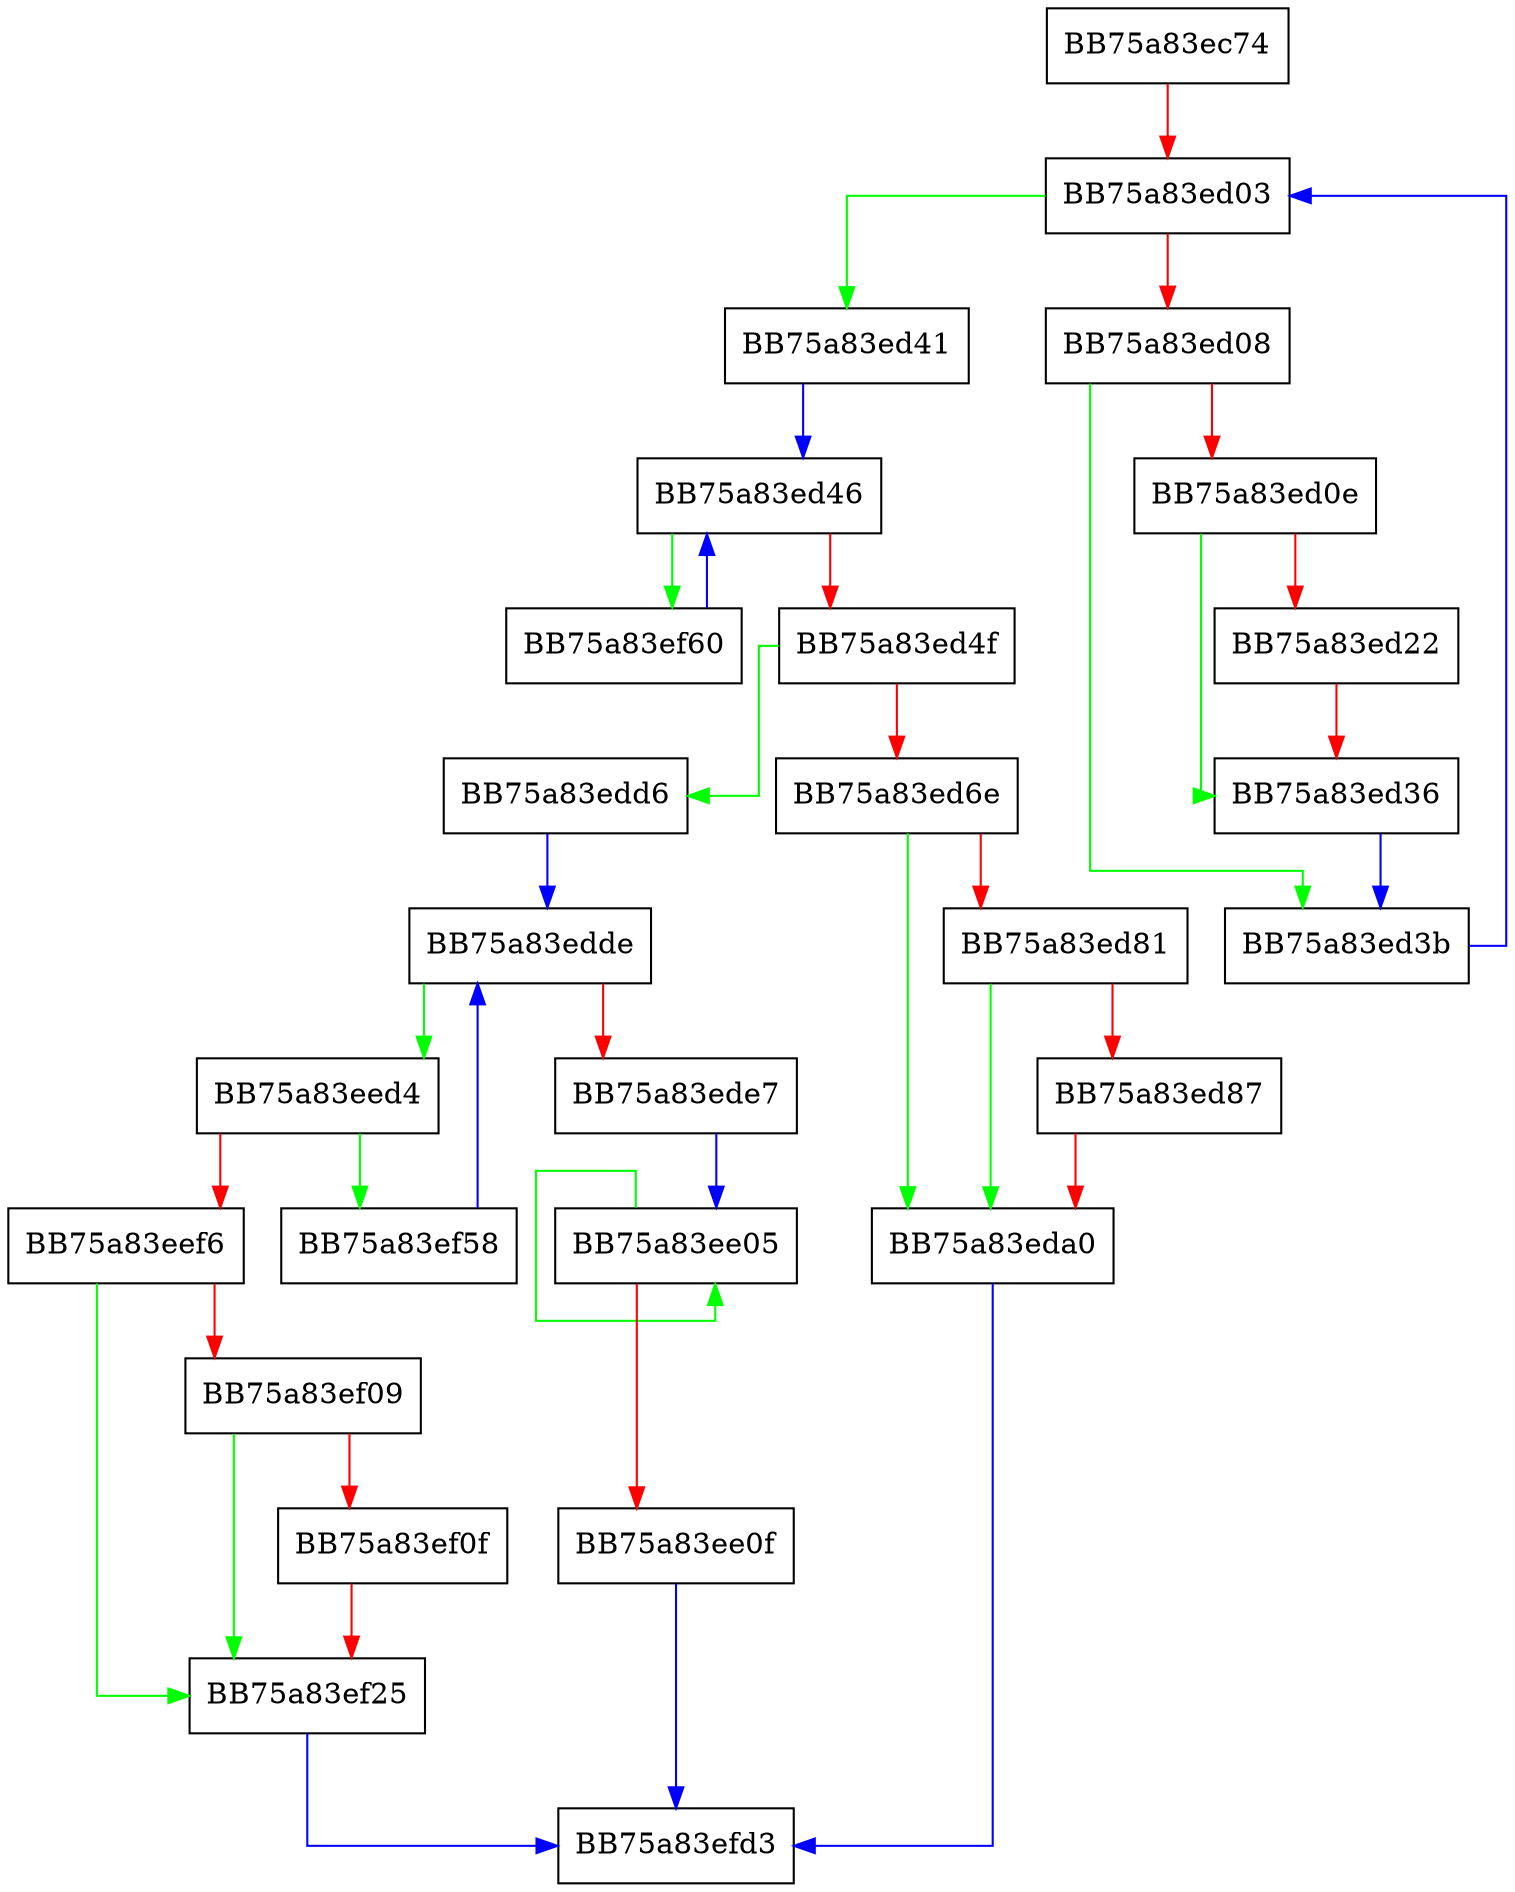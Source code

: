digraph TriggerEmsScan {
  node [shape="box"];
  graph [splines=ortho];
  BB75a83ec74 -> BB75a83ed03 [color="red"];
  BB75a83ed03 -> BB75a83ed41 [color="green"];
  BB75a83ed03 -> BB75a83ed08 [color="red"];
  BB75a83ed08 -> BB75a83ed3b [color="green"];
  BB75a83ed08 -> BB75a83ed0e [color="red"];
  BB75a83ed0e -> BB75a83ed36 [color="green"];
  BB75a83ed0e -> BB75a83ed22 [color="red"];
  BB75a83ed22 -> BB75a83ed36 [color="red"];
  BB75a83ed36 -> BB75a83ed3b [color="blue"];
  BB75a83ed3b -> BB75a83ed03 [color="blue"];
  BB75a83ed41 -> BB75a83ed46 [color="blue"];
  BB75a83ed46 -> BB75a83ef60 [color="green"];
  BB75a83ed46 -> BB75a83ed4f [color="red"];
  BB75a83ed4f -> BB75a83edd6 [color="green"];
  BB75a83ed4f -> BB75a83ed6e [color="red"];
  BB75a83ed6e -> BB75a83eda0 [color="green"];
  BB75a83ed6e -> BB75a83ed81 [color="red"];
  BB75a83ed81 -> BB75a83eda0 [color="green"];
  BB75a83ed81 -> BB75a83ed87 [color="red"];
  BB75a83ed87 -> BB75a83eda0 [color="red"];
  BB75a83eda0 -> BB75a83efd3 [color="blue"];
  BB75a83edd6 -> BB75a83edde [color="blue"];
  BB75a83edde -> BB75a83eed4 [color="green"];
  BB75a83edde -> BB75a83ede7 [color="red"];
  BB75a83ede7 -> BB75a83ee05 [color="blue"];
  BB75a83ee05 -> BB75a83ee05 [color="green"];
  BB75a83ee05 -> BB75a83ee0f [color="red"];
  BB75a83ee0f -> BB75a83efd3 [color="blue"];
  BB75a83eed4 -> BB75a83ef58 [color="green"];
  BB75a83eed4 -> BB75a83eef6 [color="red"];
  BB75a83eef6 -> BB75a83ef25 [color="green"];
  BB75a83eef6 -> BB75a83ef09 [color="red"];
  BB75a83ef09 -> BB75a83ef25 [color="green"];
  BB75a83ef09 -> BB75a83ef0f [color="red"];
  BB75a83ef0f -> BB75a83ef25 [color="red"];
  BB75a83ef25 -> BB75a83efd3 [color="blue"];
  BB75a83ef58 -> BB75a83edde [color="blue"];
  BB75a83ef60 -> BB75a83ed46 [color="blue"];
}